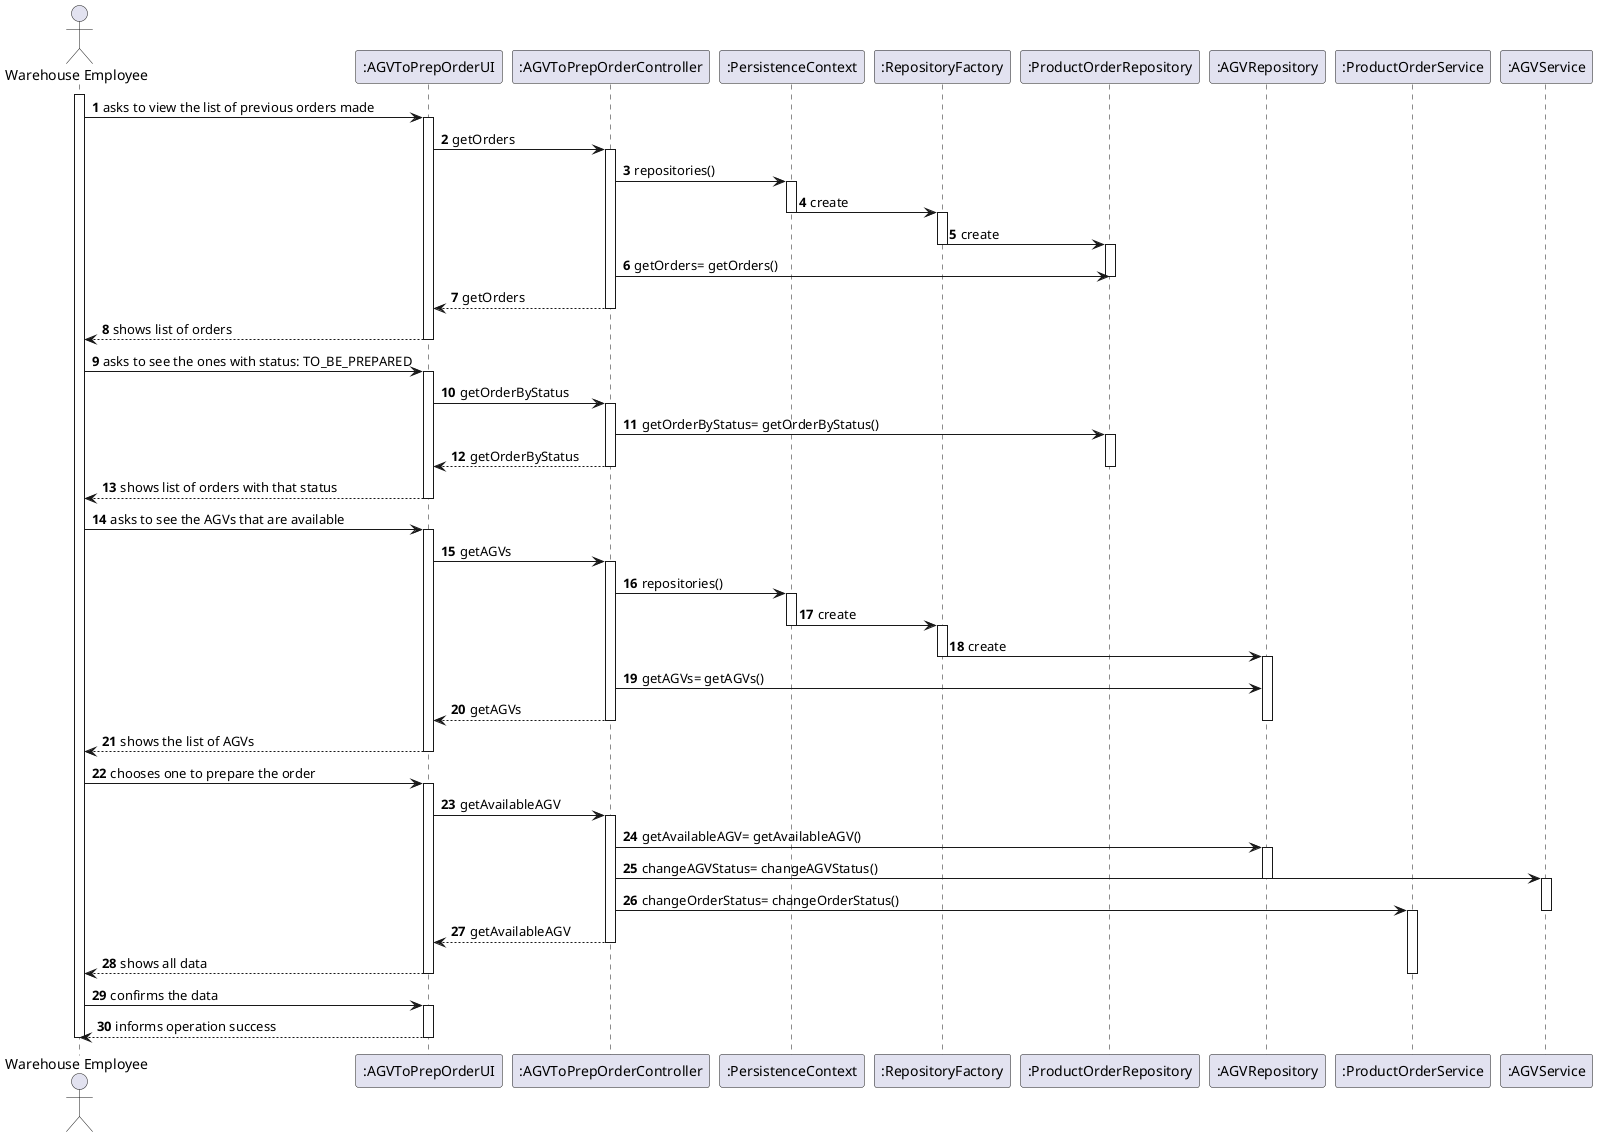 @startuml
autonumber
'hide footbox
actor "Warehouse Employee" as WE
participant ":AGVToPrepOrderUI" as UI
participant ":AGVToPrepOrderController" as CTRL
participant ":PersistenceContext" as PC
participant ":RepositoryFactory" as RF
participant ":ProductOrderRepository" as ProdRepo
participant ":AGVRepository" as AGVRepo
participant ":ProductOrderService" as ProdS
participant ":AGVService" as AGVS

activate WE

WE -> UI : asks to view the list of previous orders made
activate UI


UI -> CTRL : getOrders
activate CTRL
CTRL -> PC : repositories()

activate PC
PC -> RF : create
deactivate PC
activate RF
RF -> ProdRepo : create
deactivate RF
activate ProdRepo
deactivate ProdRepo
CTRL -> ProdRepo : getOrders= getOrders()

deactivate ProdRepo


CTRL --> UI :  getOrders
deactivate CTRL

UI --> WE : shows list of orders
deactivate UI
WE -> UI : asks to see the ones with status: TO_BE_PREPARED
activate UI


UI -> CTRL : getOrderByStatus
activate CTRL
CTRL -> ProdRepo : getOrderByStatus= getOrderByStatus()
activate ProdRepo
CTRL --> UI :  getOrderByStatus
deactivate CTRL
deactivate ProdRepo

UI --> WE :  shows list of orders with that status
deactivate UI

WE -> UI : asks to see the AGVs that are available
activate UI


UI -> CTRL : getAGVs
activate CTRL
CTRL -> PC : repositories()

activate PC
PC -> RF : create
deactivate PC
activate RF
RF -> AGVRepo : create
deactivate RF
activate AGVRepo
deactivate AGVRepo
CTRL -> AGVRepo : getAGVs= getAGVs()
CTRL --> UI :  getAGVs
deactivate CTRL
deactivate AGVRepo

UI --> WE : shows the list of AGVs
deactivate UI

WE -> UI : chooses one to prepare the order
activate UI


UI -> CTRL : getAvailableAGV
activate CTRL
CTRL -> AGVRepo : getAvailableAGV= getAvailableAGV()
activate AGVRepo
CTRL -> AGVS: changeAGVStatus= changeAGVStatus()
deactivate AGVRepo
activate AGVS
CTRL -> ProdS : changeOrderStatus= changeOrderStatus()
deactivate AGVS
deactivate AGVRepo
activate ProdS
CTRL --> UI :  getAvailableAGV
deactivate CTRL


UI --> WE :shows all data
deactivate UI
deactivate ProdS
deactivate UI


WE -> UI : confirms the data

activate UI
UI --> WE : informs operation success
deactivate UI

deactivate UI
deactivate WE

@enduml
